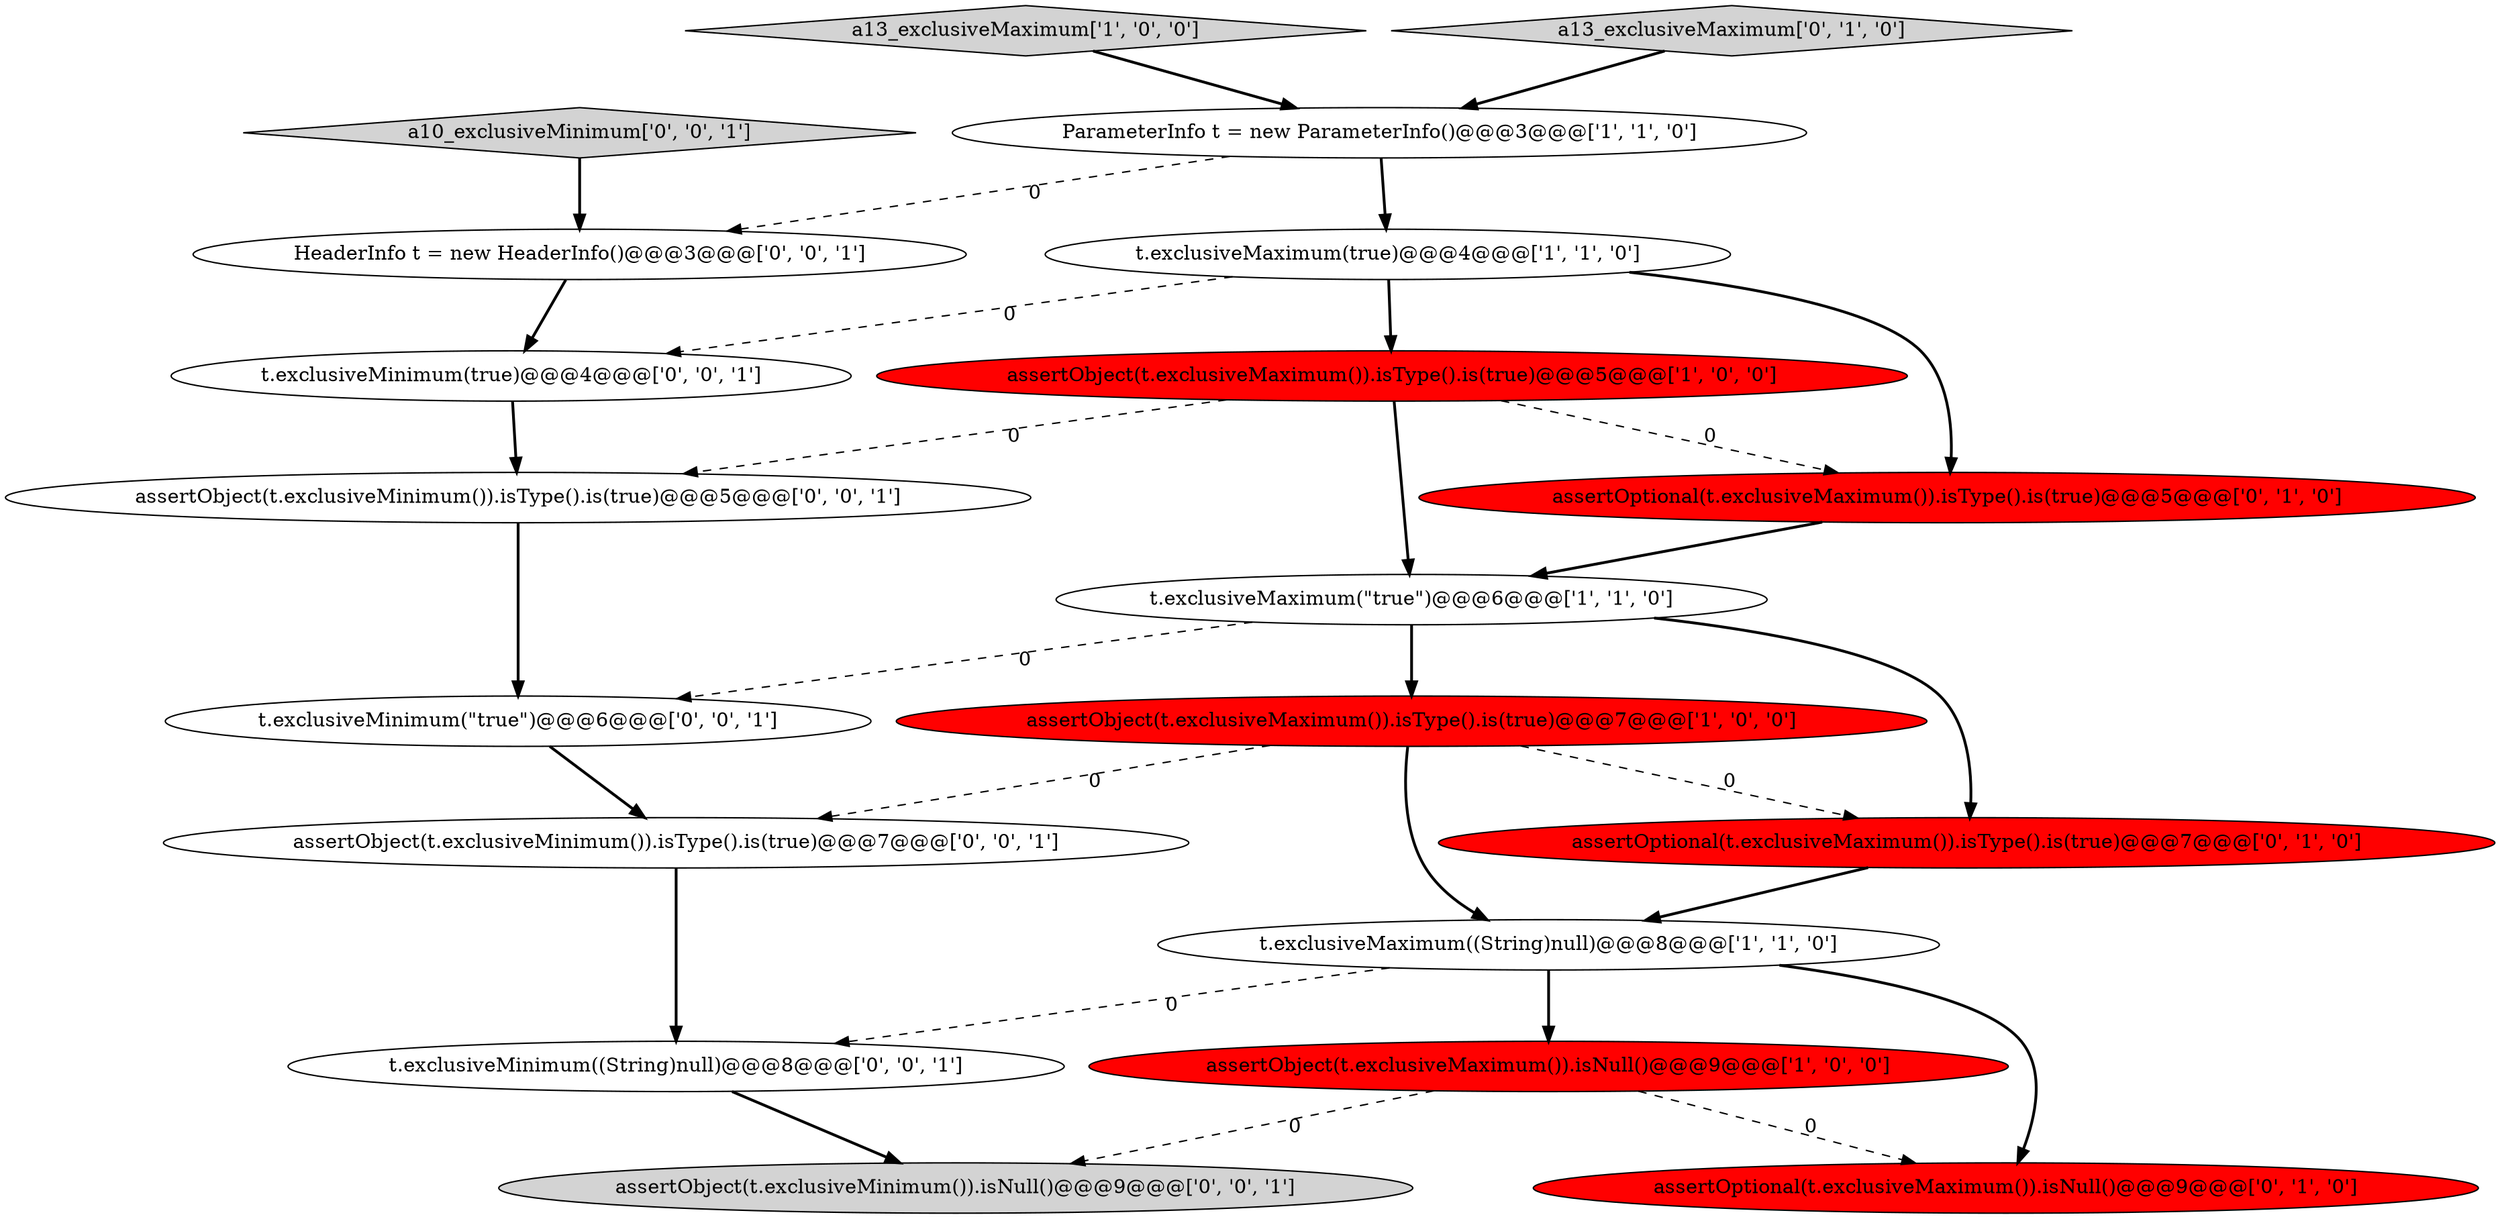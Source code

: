 digraph {
5 [style = filled, label = "a13_exclusiveMaximum['1', '0', '0']", fillcolor = lightgray, shape = diamond image = "AAA0AAABBB1BBB"];
7 [style = filled, label = "assertObject(t.exclusiveMaximum()).isNull()@@@9@@@['1', '0', '0']", fillcolor = red, shape = ellipse image = "AAA1AAABBB1BBB"];
1 [style = filled, label = "assertObject(t.exclusiveMaximum()).isType().is(true)@@@7@@@['1', '0', '0']", fillcolor = red, shape = ellipse image = "AAA1AAABBB1BBB"];
9 [style = filled, label = "assertOptional(t.exclusiveMaximum()).isType().is(true)@@@5@@@['0', '1', '0']", fillcolor = red, shape = ellipse image = "AAA1AAABBB2BBB"];
11 [style = filled, label = "a13_exclusiveMaximum['0', '1', '0']", fillcolor = lightgray, shape = diamond image = "AAA0AAABBB2BBB"];
8 [style = filled, label = "assertOptional(t.exclusiveMaximum()).isType().is(true)@@@7@@@['0', '1', '0']", fillcolor = red, shape = ellipse image = "AAA1AAABBB2BBB"];
13 [style = filled, label = "a10_exclusiveMinimum['0', '0', '1']", fillcolor = lightgray, shape = diamond image = "AAA0AAABBB3BBB"];
14 [style = filled, label = "t.exclusiveMinimum(\"true\")@@@6@@@['0', '0', '1']", fillcolor = white, shape = ellipse image = "AAA0AAABBB3BBB"];
2 [style = filled, label = "ParameterInfo t = new ParameterInfo()@@@3@@@['1', '1', '0']", fillcolor = white, shape = ellipse image = "AAA0AAABBB1BBB"];
0 [style = filled, label = "t.exclusiveMaximum(\"true\")@@@6@@@['1', '1', '0']", fillcolor = white, shape = ellipse image = "AAA0AAABBB1BBB"];
4 [style = filled, label = "t.exclusiveMaximum((String)null)@@@8@@@['1', '1', '0']", fillcolor = white, shape = ellipse image = "AAA0AAABBB1BBB"];
3 [style = filled, label = "assertObject(t.exclusiveMaximum()).isType().is(true)@@@5@@@['1', '0', '0']", fillcolor = red, shape = ellipse image = "AAA1AAABBB1BBB"];
12 [style = filled, label = "t.exclusiveMinimum(true)@@@4@@@['0', '0', '1']", fillcolor = white, shape = ellipse image = "AAA0AAABBB3BBB"];
16 [style = filled, label = "t.exclusiveMinimum((String)null)@@@8@@@['0', '0', '1']", fillcolor = white, shape = ellipse image = "AAA0AAABBB3BBB"];
6 [style = filled, label = "t.exclusiveMaximum(true)@@@4@@@['1', '1', '0']", fillcolor = white, shape = ellipse image = "AAA0AAABBB1BBB"];
18 [style = filled, label = "assertObject(t.exclusiveMinimum()).isNull()@@@9@@@['0', '0', '1']", fillcolor = lightgray, shape = ellipse image = "AAA0AAABBB3BBB"];
15 [style = filled, label = "assertObject(t.exclusiveMinimum()).isType().is(true)@@@7@@@['0', '0', '1']", fillcolor = white, shape = ellipse image = "AAA0AAABBB3BBB"];
19 [style = filled, label = "HeaderInfo t = new HeaderInfo()@@@3@@@['0', '0', '1']", fillcolor = white, shape = ellipse image = "AAA0AAABBB3BBB"];
10 [style = filled, label = "assertOptional(t.exclusiveMaximum()).isNull()@@@9@@@['0', '1', '0']", fillcolor = red, shape = ellipse image = "AAA1AAABBB2BBB"];
17 [style = filled, label = "assertObject(t.exclusiveMinimum()).isType().is(true)@@@5@@@['0', '0', '1']", fillcolor = white, shape = ellipse image = "AAA0AAABBB3BBB"];
4->10 [style = bold, label=""];
6->3 [style = bold, label=""];
1->4 [style = bold, label=""];
16->18 [style = bold, label=""];
2->19 [style = dashed, label="0"];
3->17 [style = dashed, label="0"];
4->16 [style = dashed, label="0"];
9->0 [style = bold, label=""];
7->18 [style = dashed, label="0"];
19->12 [style = bold, label=""];
2->6 [style = bold, label=""];
1->15 [style = dashed, label="0"];
12->17 [style = bold, label=""];
15->16 [style = bold, label=""];
11->2 [style = bold, label=""];
4->7 [style = bold, label=""];
3->0 [style = bold, label=""];
6->12 [style = dashed, label="0"];
0->14 [style = dashed, label="0"];
5->2 [style = bold, label=""];
13->19 [style = bold, label=""];
3->9 [style = dashed, label="0"];
17->14 [style = bold, label=""];
0->1 [style = bold, label=""];
0->8 [style = bold, label=""];
7->10 [style = dashed, label="0"];
1->8 [style = dashed, label="0"];
14->15 [style = bold, label=""];
8->4 [style = bold, label=""];
6->9 [style = bold, label=""];
}
